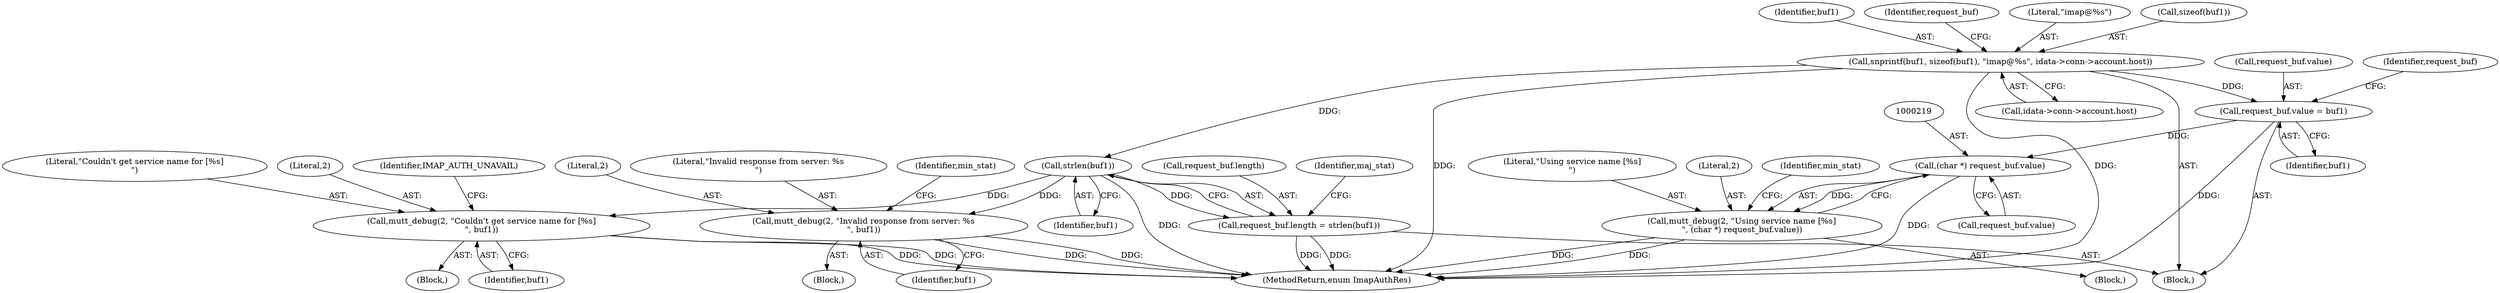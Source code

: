 digraph "0_neomutt_6f163e07ae68654d7ac5268cbb7565f6df79ad85_0@API" {
"1000157" [label="(Call,snprintf(buf1, sizeof(buf1), \"imap@%s\", idata->conn->account.host))"];
"1000169" [label="(Call,request_buf.value = buf1)"];
"1000218" [label="(Call,(char *) request_buf.value)"];
"1000215" [label="(Call,mutt_debug(2, \"Using service name [%s]\n\", (char *) request_buf.value))"];
"1000178" [label="(Call,strlen(buf1))"];
"1000174" [label="(Call,request_buf.length = strlen(buf1))"];
"1000195" [label="(Call,mutt_debug(2, \"Couldn't get service name for [%s]\n\", buf1))"];
"1000299" [label="(Call,mutt_debug(2, \"Invalid response from server: %s\n\", buf1))"];
"1000301" [label="(Literal,\"Invalid response from server: %s\n\")"];
"1000195" [label="(Call,mutt_debug(2, \"Couldn't get service name for [%s]\n\", buf1))"];
"1000206" [label="(Block,)"];
"1000157" [label="(Call,snprintf(buf1, sizeof(buf1), \"imap@%s\", idata->conn->account.host))"];
"1000179" [label="(Identifier,buf1)"];
"1000216" [label="(Literal,2)"];
"1000225" [label="(Identifier,min_stat)"];
"1000158" [label="(Identifier,buf1)"];
"1000305" [label="(Identifier,min_stat)"];
"1000178" [label="(Call,strlen(buf1))"];
"1000218" [label="(Call,(char *) request_buf.value)"];
"1000299" [label="(Call,mutt_debug(2, \"Invalid response from server: %s\n\", buf1))"];
"1000298" [label="(Block,)"];
"1000162" [label="(Call,idata->conn->account.host)"];
"1000171" [label="(Identifier,request_buf)"];
"1000196" [label="(Literal,2)"];
"1000169" [label="(Call,request_buf.value = buf1)"];
"1000175" [label="(Call,request_buf.length)"];
"1000220" [label="(Call,request_buf.value)"];
"1000215" [label="(Call,mutt_debug(2, \"Using service name [%s]\n\", (char *) request_buf.value))"];
"1000176" [label="(Identifier,request_buf)"];
"1000194" [label="(Block,)"];
"1000161" [label="(Literal,\"imap@%s\")"];
"1000198" [label="(Identifier,buf1)"];
"1000200" [label="(Identifier,IMAP_AUTH_UNAVAIL)"];
"1000174" [label="(Call,request_buf.length = strlen(buf1))"];
"1000181" [label="(Identifier,maj_stat)"];
"1000197" [label="(Literal,\"Couldn't get service name for [%s]\n\")"];
"1000120" [label="(Block,)"];
"1000159" [label="(Call,sizeof(buf1))"];
"1000217" [label="(Literal,\"Using service name [%s]\n\")"];
"1000302" [label="(Identifier,buf1)"];
"1000300" [label="(Literal,2)"];
"1000786" [label="(MethodReturn,enum ImapAuthRes)"];
"1000173" [label="(Identifier,buf1)"];
"1000170" [label="(Call,request_buf.value)"];
"1000157" -> "1000120"  [label="AST: "];
"1000157" -> "1000162"  [label="CFG: "];
"1000158" -> "1000157"  [label="AST: "];
"1000159" -> "1000157"  [label="AST: "];
"1000161" -> "1000157"  [label="AST: "];
"1000162" -> "1000157"  [label="AST: "];
"1000171" -> "1000157"  [label="CFG: "];
"1000157" -> "1000786"  [label="DDG: "];
"1000157" -> "1000786"  [label="DDG: "];
"1000157" -> "1000169"  [label="DDG: "];
"1000157" -> "1000178"  [label="DDG: "];
"1000169" -> "1000120"  [label="AST: "];
"1000169" -> "1000173"  [label="CFG: "];
"1000170" -> "1000169"  [label="AST: "];
"1000173" -> "1000169"  [label="AST: "];
"1000176" -> "1000169"  [label="CFG: "];
"1000169" -> "1000786"  [label="DDG: "];
"1000169" -> "1000218"  [label="DDG: "];
"1000218" -> "1000215"  [label="AST: "];
"1000218" -> "1000220"  [label="CFG: "];
"1000219" -> "1000218"  [label="AST: "];
"1000220" -> "1000218"  [label="AST: "];
"1000215" -> "1000218"  [label="CFG: "];
"1000218" -> "1000786"  [label="DDG: "];
"1000218" -> "1000215"  [label="DDG: "];
"1000215" -> "1000206"  [label="AST: "];
"1000216" -> "1000215"  [label="AST: "];
"1000217" -> "1000215"  [label="AST: "];
"1000225" -> "1000215"  [label="CFG: "];
"1000215" -> "1000786"  [label="DDG: "];
"1000215" -> "1000786"  [label="DDG: "];
"1000178" -> "1000174"  [label="AST: "];
"1000178" -> "1000179"  [label="CFG: "];
"1000179" -> "1000178"  [label="AST: "];
"1000174" -> "1000178"  [label="CFG: "];
"1000178" -> "1000786"  [label="DDG: "];
"1000178" -> "1000174"  [label="DDG: "];
"1000178" -> "1000195"  [label="DDG: "];
"1000178" -> "1000299"  [label="DDG: "];
"1000174" -> "1000120"  [label="AST: "];
"1000175" -> "1000174"  [label="AST: "];
"1000181" -> "1000174"  [label="CFG: "];
"1000174" -> "1000786"  [label="DDG: "];
"1000174" -> "1000786"  [label="DDG: "];
"1000195" -> "1000194"  [label="AST: "];
"1000195" -> "1000198"  [label="CFG: "];
"1000196" -> "1000195"  [label="AST: "];
"1000197" -> "1000195"  [label="AST: "];
"1000198" -> "1000195"  [label="AST: "];
"1000200" -> "1000195"  [label="CFG: "];
"1000195" -> "1000786"  [label="DDG: "];
"1000195" -> "1000786"  [label="DDG: "];
"1000299" -> "1000298"  [label="AST: "];
"1000299" -> "1000302"  [label="CFG: "];
"1000300" -> "1000299"  [label="AST: "];
"1000301" -> "1000299"  [label="AST: "];
"1000302" -> "1000299"  [label="AST: "];
"1000305" -> "1000299"  [label="CFG: "];
"1000299" -> "1000786"  [label="DDG: "];
"1000299" -> "1000786"  [label="DDG: "];
}
